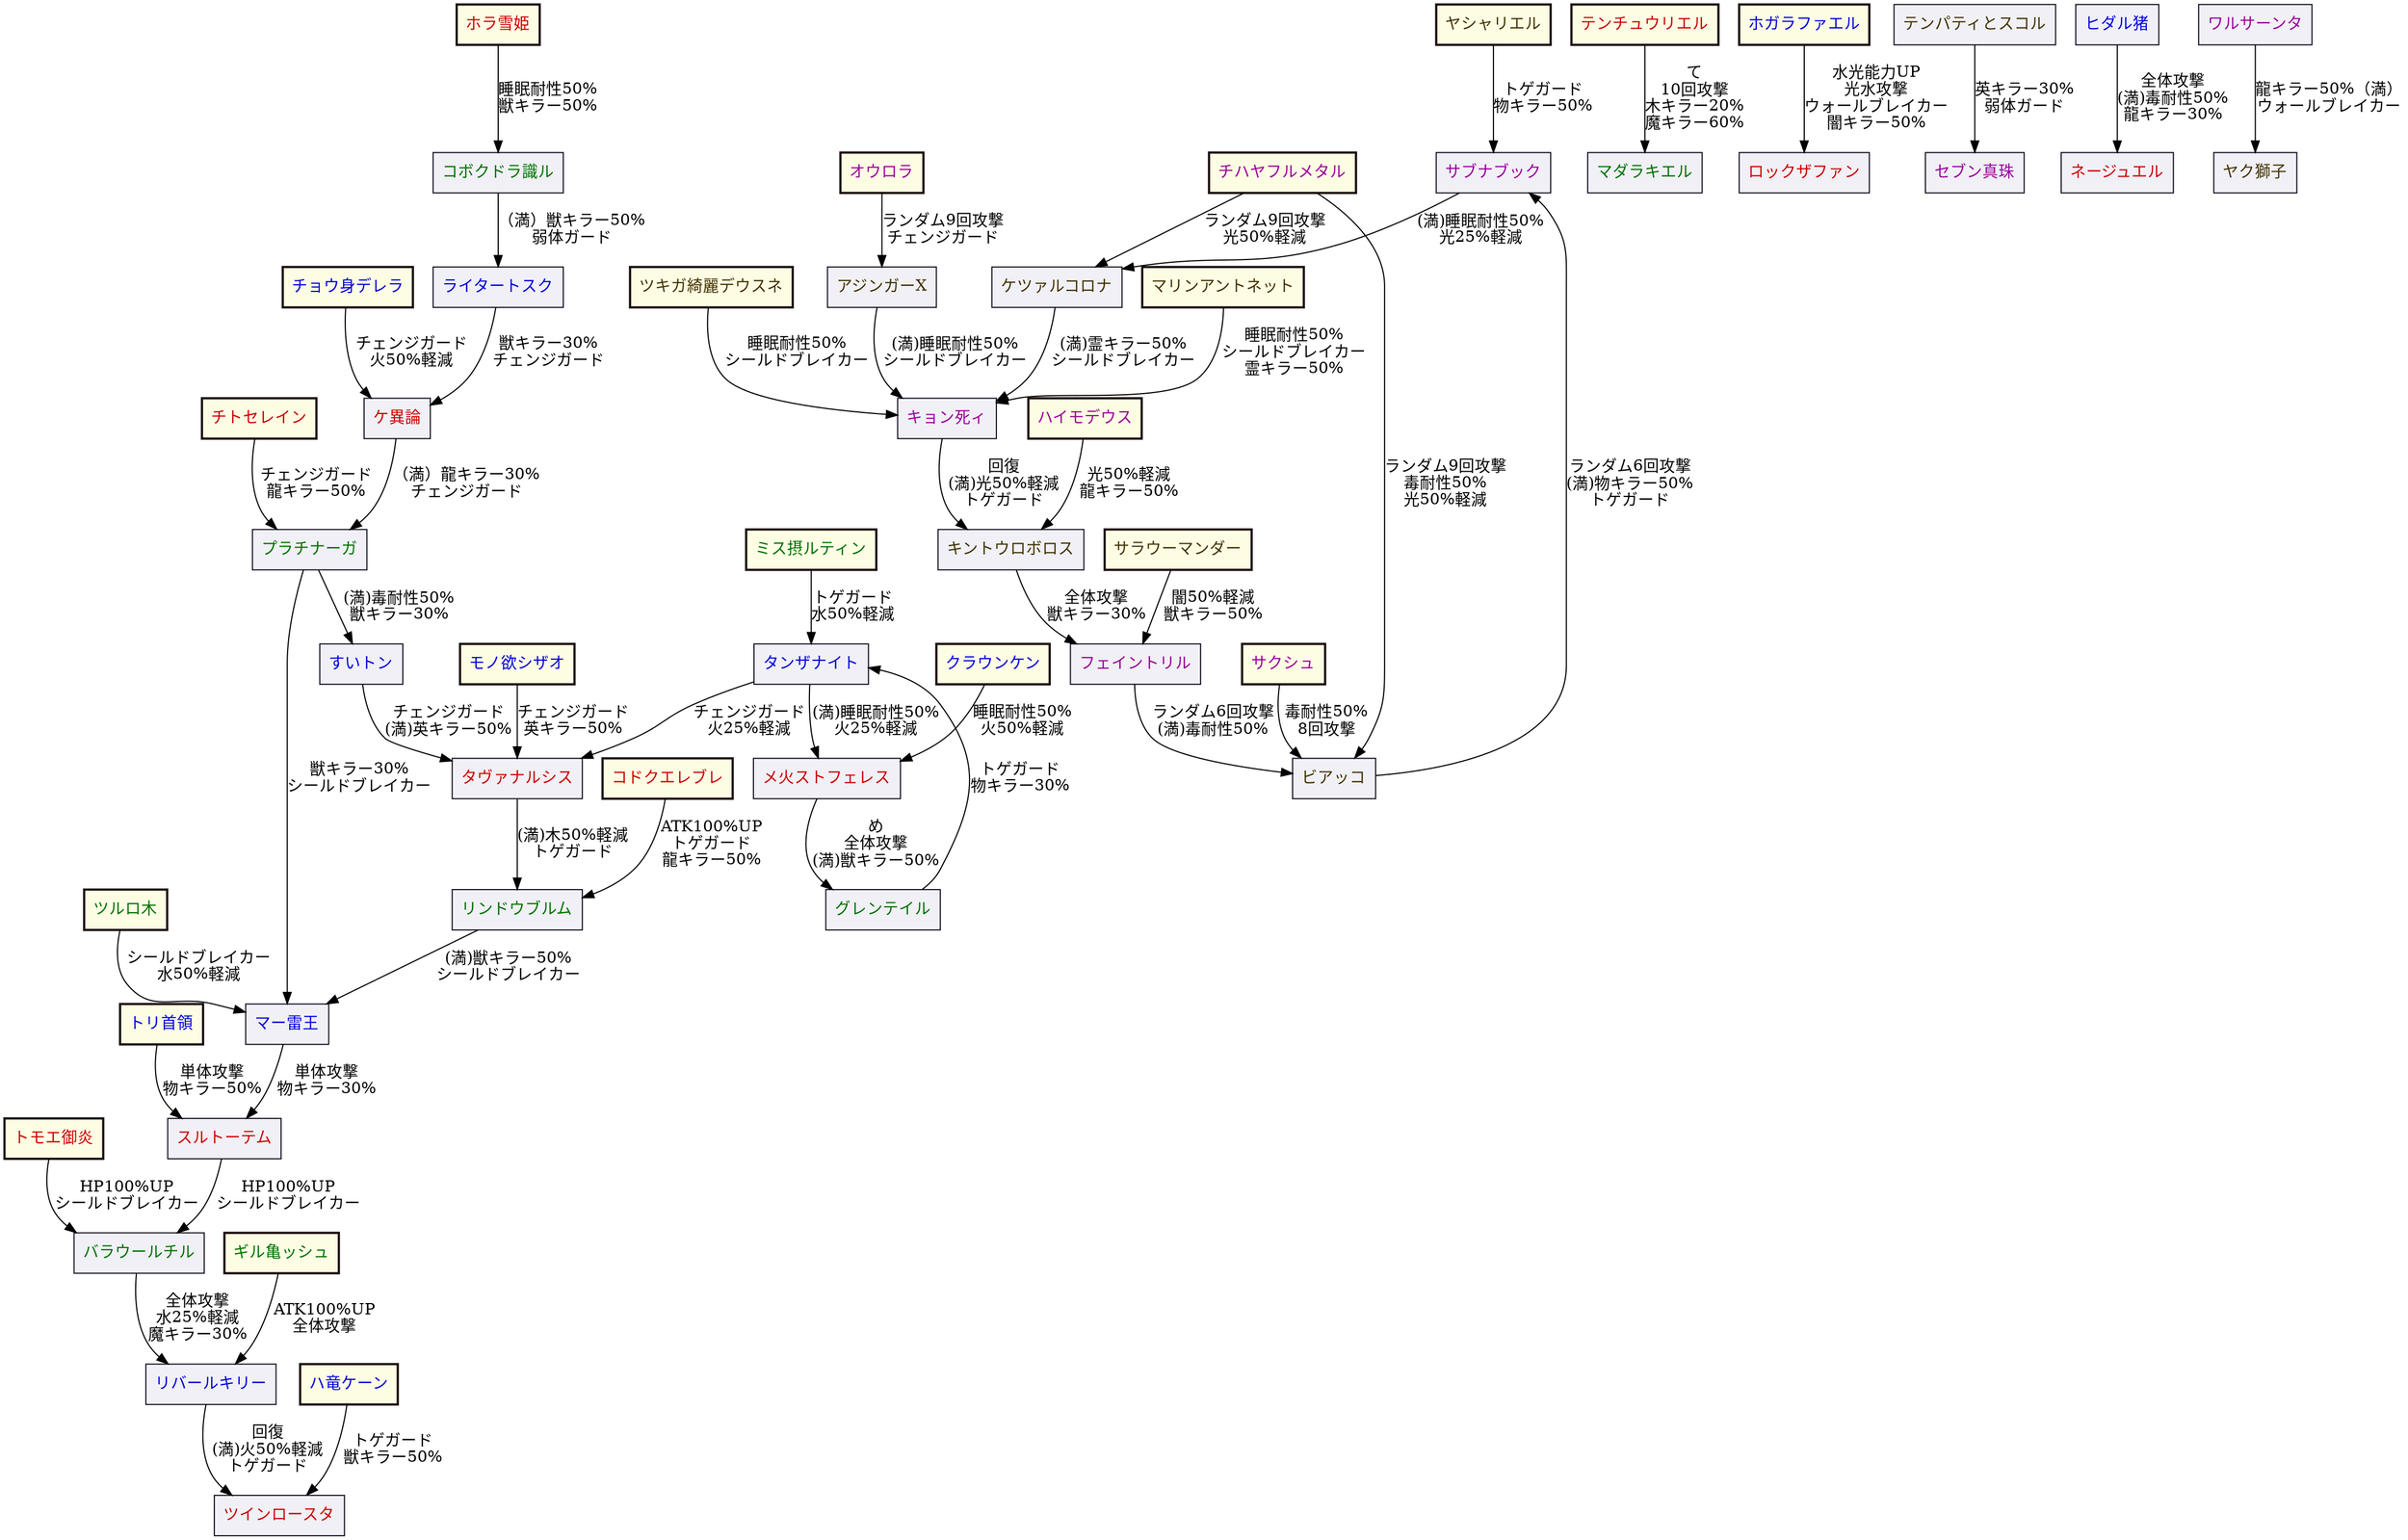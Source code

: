 digraph {
    // layout = circo;
    layout = dot;

    // settings for nodes
    node [ shape = box ];

    //-------------------------------------------------------
    // ガチャキャラ
    //-------------------------------------------------------

    // 設定
    node [ color="#1c0e0e" style="bold,filled" fillcolor="#fdfde4" ];

    tomoe [ label="トモエ御炎" fontcolor="#cc0000" ];
    torito [ label="トリ首領" fontcolor="#0000dd" ];
    giruga [ label="ギル亀ッシュ" fontcolor="#007000" ];
    yashari [ label="ヤシャリエル" fontcolor="#403000" ];
    ouro [ label="オウロラ" fontcolor="#990099" ];

    kodoku [ label="コドクエレブレ" fontcolor="#cc0000" ];
    haryu [ label="ハ竜ケーン" fontcolor="#0000dd" ];
    misute [ label="ミス摂ルティン" fontcolor="#007000" ];
    sarau [ label="サラウーマンダー" fontcolor="#403000" ];
    haimo [ label="ハイモデウス" fontcolor="#990099" ];

    // takami [ label="タカミオ結ビ" fontcolor="#cc0000" ];
    // kamio [ label="カミオ結ビ" fontcolor="#007000" ];

    monoho [ label="モノ欲シザオ" fontcolor="#0000dd" ];
    tsururo [ label="ツルロ木" fontcolor="#007000" ];
    marin [ label="マリンアントネット" fontcolor="#403000" ];
    chihaya [ label="チハヤフルメタル" fontcolor="#990099" ];

    // kibou [ label="キボウ" fontcolor="#403000" ];

    // ai [ label="アイ" fontcolor="#403000" ];
    // tsurami [ label="ツラミ" fontcolor="#990099" ];

    // shinsha [ label="シンシャク" fontcolor="#0000dd" ];
    sakushu [ label="サクシュ" fontcolor="#990099" ];

    // kiyohe [ label="キヨ蛇メ" fontcolor="#0000dd" ];

    // yataka [ label="ヤ宝ス" fontcolor="#990099" ];

    // yande [ label="ヤンでれヴィアタン" fontcolor="#0000dd" ];
    tsukiga [ label="ツキガ綺麗デウスネ" fontcolor="#403000" ];

    // nchumi [ label="ンチュミセイメイ" fontcolor="#cc0000" ];

    // ribera [ label="リベラルセポネ" fontcolor="#cc0000" ];
    // hapuro [ label="ハープロメテウス" fontcolor="#007000" ];

    // tokime [ label="トキメキ" fontcolor="#007000" ];

    chitose [ label="チトセレイン" fontcolor="#cc0000" ];
    kurau [ label="クラウンケン" fontcolor="#0000dd" ];

    // yoyoyo [ label="ヨヨヨミ" fontcolor="#0000dd" ];
    // yomotsu [ label="ヨモツヒラサカ" fontcolor="#990099" ];

    // urei [ label="ウレイア" fontcolor="#007000" ];

    // ifui [ label="イフゥイン" fontcolor="#990099" ];

    horayu [ label="ホラ雪姫" fontcolor="#cc0000" ];
    choshin [ label="チョウ身デレラ" fontcolor="#0000dd" ];
    // fumin [ label="フ眠の森の美女" fontcolor="#403000" ];
    // kiyu [ label="キユウ" fontcolor="#0000dd" ];

    // nkamu [ label="ンカムイデア" fontcolor="#0000dd" ];
    // nrusha [ label="ンルシャナユタ" fontcolor="#007000" ];

    // kishuyu [ label="キ襲ユ" fontcolor="#cc0000" ];
    // risou [ label="リ想ソウ" fontcolor="#990099" ];

    // ripuku [ label="リップク" fontcolor="#cc0000" ];
    // shumatsu [ label="シュウマツテイル" fontcolor="#cc0000" ];

    // noeru [ label="ノエル" fontcolor="#007000" ];
    // meruku [ label="メリクリ" fontcolor="#cc0000" ];

    // inyan [ label="イーニャン" fontcolor="#0000dd" ];
    // uon [ label="ウォン＝クーロン" fontcolor="#007000" ];

    // jutemu [ label="ジュテームーン" fontcolor="#0000dd" ];
    // gurama [ label="グラマリー" fontcolor="#990099" ];

    // koui [ label="コウイ" fontcolor="#403000" ];
    // hakujo [ label="ハクジョウ" fontcolor="#990099" ];

    // ikaru [ label="イカルマ" fontcolor="#403000" ];
    // yumeta [ label="ユメタトロン" fontcolor="#990099" ];

    tenchu [ label="テンチュウリエル" fontcolor="#cc0000" ];
    hogara [ label="ホガラファエル" fontcolor="#0000dd" ];
    // kagami [ label="カガミエル" fontcolor="#403000" ];

    // pashuva [ label="パー淑ヴァル" fontcolor="#403000" ];
    // inishi [ label="イニシアーサー" fontcolor="#0000dd" ];

    //-------------------------------------------------------
    // 上級15面キャラ
    //-------------------------------------------------------

    // 設定
    node [ color="#111122" style="solid,filled" fillcolor="#f0f0f6"];

    // marugo [ label="マルゴシアス" fontcolor="#cc0000" ];
    // kerupi [ label="ケルピ威" fontcolor="#0000dd" ];
    // sekume [ label="セク滅ト" fontcolor="#007000" ];
    // ramia [ label="ラミア弥陀仏" fontcolor="#403000" ];
    // bihimo [ label="ビヒモスヤァ" fontcolor="#990099" ];

    //-------------------------------------------------------
    // 降臨キャラ
    //-------------------------------------------------------

    // 設定
    // node [ color="#111122" style="solid,filled" fillcolor="#f0f0f6"];

    suruto [ label="スルトーテム" fontcolor="#cc0000" ];
    ribaru [ label="リバールキリー" fontcolor="#0000dd" ];
    barau [ label="バラウールチル" fontcolor="#007000" ];
    ajin [ label="アジンガーX" fontcolor="#403000" ];
    sabuna [ label="サブナブック" fontcolor="#990099" ];

    tuin [ label="ツインロースタ" fontcolor="#cc0000" ];
    tanza [ label="タンザナイト" fontcolor="#0000dd" ];
    rindo [ label="リンドウブルム" fontcolor="#007000" ];
    kinto [ label="キントウロボロス" fontcolor="#403000" ];
    fein [ label="フェイントリル" fontcolor="#990099" ];

    tavana [ label="タヴァナルシス" fontcolor="#cc0000" ];
    marai [ label="マー雷王" fontcolor="#0000dd" ]
    guren [ label="グレンテイル" fontcolor="#007000" ];
    biako [ label="ビアッコ" fontcolor="#403000" ];
    kyonshi [ label="キョン死ィ" fontcolor="#990099" ];

    mehisu [ label="メ火ストフェレス" fontcolor="#cc0000" ];
    suito [ label="すいトン" fontcolor="#0000dd" ];
    // urami [ label="ウラミ" fontcolor="#990099" ];

    purachi [ label="プラチナーガ" fontcolor="#007000" ];
    ketsua [ label="ケツァルコロナ" fontcolor="#403000" ];

    sebun [ label="セブン真珠" fontcolor="#990099" ];

    keiro [ label="ケ異論" fontcolor="#cc0000" ];

    // kanashi [ label="カナシミ" fontcolor="#0000dd" ];

    raita [ label="ライタートスク" fontcolor="#0000dd" ];
    koboku [ label="コボクドラ識ル" fontcolor="#007000" ];
    tenpa [ label="テンパティとスコル" fontcolor="#403000" ];

    // yuen [ label="ユウエンドラゴン" fontcolor="#0000dd" ];
    // raran [ label="ララン犬シュタイン" fontcolor="#007000" ];
    // robakyu [ label="ロバキュラ" fontcolor="#990099" ];

    // ikari [ label="イカリ" fontcolor="#cc0000" ];

    // onryo [ label="オン霊フ" fontcolor="#cc0000" ];
    // rancho [ label="ラン調カク" fontcolor="#0000dd" ];
    // hidou [ label="ヒ道タク" fontcolor="#990099" ];

    // yoroko [ label="ヨロコビ" fontcolor="#007000" ];

    nejue [ label="ネージュエル" fontcolor="#cc0000" ];
    warusa [ label="ワルサーンタ" fontcolor="#990099" ];
    // kubaru [ label="クバルフ" fontcolor="#403000" ];

    hidaru [ label="ヒダル猪" fontcolor="#0000dd" ];
    yakushi [ label="ヤク獅子" fontcolor="#403000" ];
    // miyabi [ label="ミヤビ凧" fontcolor="#990099" ];

    // yasashi [ label="ヤサシサ" fontcolor="#403000" ];

    rokuza [ label="ロックザファン" fontcolor="#cc0000" ];
    madara [ label="マダラキエル" fontcolor="#007000" ];

    //-------------------------------------------------------
    // ガチャキャラ適正
    //-------------------------------------------------------

    tomoe -> barau [ label="HP100%UP\nシールドブレイカー" ];
    torito -> suruto [ label="単体攻撃\n物キラー50%" ];
    giruga -> ribaru [ label="ATK100%UP\n全体攻撃" ];
    yashari -> sabuna [ label="トゲガード\n物キラー50%" ];
    ouro -> ajin [ label="ランダム9回攻撃\nチェンジガード"];

    kodoku -> rindo [ label="ATK100%UP\nトゲガード\n龍キラー50%" ];
    haryu -> tuin [ label="トゲガード\n獣キラー50%"];
    misute -> tanza [ label="トゲガード\n水50%軽減" ];
    sarau -> fein [ label="闇50%軽減\n獣キラー50%" ];
    haimo -> kinto [ label="光50%軽減\n龍キラー50%" ];

    monoho -> tavana [ label="チェンジガード\n英キラー50%" ];
    tsururo -> marai [ label="シールドブレイカー\n水50%軽減" ];
    marin -> kyonshi [ label="睡眠耐性50%\nシールドブレイカー\n霊キラー50%" ];
    chihaya -> biako [ label="ランダム9回攻撃\n毒耐性50%\n光50%軽減" ];
    chihaya -> ketsua [ label="ランダム9回攻撃\n光50%軽減" ];

    sakushu -> biako [ label="毒耐性50%\n8回攻撃" ];

    tsukiga -> kyonshi [ label="睡眠耐性50%\nシールドブレイカー" ];

    chitose -> purachi [ label="チェンジガード\n龍キラー50%" ];
    kurau -> mehisu [ label="睡眠耐性50%\n火50%軽減" ];

    horayu -> koboku [ label="睡眠耐性50%\n獣キラー50%" ];
    choshin -> keiro [ label="チェンジガード\n火50%軽減" ];

    tenchu -> madara [ label="て\n10回攻撃\n木キラー20%\n魔キラー60%" ];
    hogara -> rokuza [ label="水光能力UP\n光水攻撃\nウォールブレイカー\n闇キラー50%" ];

    //-------------------------------------------------------
    // 上級15面キャラ適正
    //-------------------------------------------------------

    //-------------------------------------------------------
    // 降臨キャラ適正
    //-------------------------------------------------------

    suruto -> barau [ label="HP100%UP\nシールドブレイカー" ];
    ribaru -> tuin [ label="回復\n(満)火50%軽減\nトゲガード" ];
    barau -> ribaru [ label="全体攻撃\n水25%軽減\n魔キラー30%" ];
    // barau -> kerupi [ label="全体攻撃\n水25%軽減\n魔キラー30%" ];
    sabuna -> ketsua [ label="(満)睡眠耐性50%\n光25%軽減" ];
    ajin -> kyonshi [ label="(満)睡眠耐性50%\nシールドブレイカー" ];

    // tuin -> guren [ label="獣キラー50%" ];
    tanza -> tavana [ label="チェンジガード\n火25%軽減" ];
    tanza -> mehisu [ label="(満)睡眠耐性50%\n火25%軽減" ];
    rindo -> marai [ label="(満)獣キラー50%\nシールドブレイカー" ];
    fein -> biako [ label="ランダム6回攻撃\n(満)毒耐性50%" ];
    kinto -> fein [ label="全体攻撃\n獣キラー30%" ];

    tavana -> rindo [ label="(満)木50%軽減\nトゲガード" ];
    marai -> suruto [ label="単体攻撃\n物キラー30%" ];
    guren -> tanza [ label="トゲガード\n物キラー30%" ];
    biako -> sabuna [ label="ランダム6回攻撃\n(満)物キラー50%\nトゲガード" ];
    kyonshi -> kinto [ label="回復\n(満)光50%軽減\nトゲガード" ];

    mehisu -> guren [ label="め\n全体攻撃\n(満)獣キラー50%" ];
    suito -> tavana [ label="チェンジガード\n(満)英キラー50%" ];

    purachi -> marai [ label="獣キラー30%\nシールドブレイカー" ];
    purachi -> suito [ label="(満)毒耐性50%\n獣キラー30%" ];
    ketsua -> kyonshi [ label="(満)霊キラー50%\nシールドブレイカー" ];

    keiro -> purachi [ label="（満）龍キラー30%\nチェンジガード" ];

    raita -> keiro [ label="獣キラー30%\nチェンジガード" ];
    koboku -> raita [ label="（満）獣キラー50%\n弱体ガード" ];
    tenpa -> sebun [ label="英キラー30%\n弱体ガード" ];

    hidaru -> nejue [ label="全体攻撃\n(満)毒耐性50%\n龍キラー30%" ];
    warusa -> yakushi [ label="龍キラー50%（満）\nウォールブレイカー" ];
}
